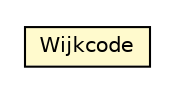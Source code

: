 #!/usr/local/bin/dot
#
# Class diagram 
# Generated by UMLGraph version R5_6-24-gf6e263 (http://www.umlgraph.org/)
#

digraph G {
	edge [fontname="Helvetica",fontsize=10,labelfontname="Helvetica",labelfontsize=10];
	node [fontname="Helvetica",fontsize=10,shape=plaintext];
	nodesep=0.25;
	ranksep=0.5;
	// nl.egem.stuf.sector.bg._0204.BRTTabel.Wijkcode
	c43988 [label=<<table title="nl.egem.stuf.sector.bg._0204.BRTTabel.Wijkcode" border="0" cellborder="1" cellspacing="0" cellpadding="2" port="p" bgcolor="lemonChiffon" href="./BRTTabel.Wijkcode.html">
		<tr><td><table border="0" cellspacing="0" cellpadding="1">
<tr><td align="center" balign="center"> Wijkcode </td></tr>
		</table></td></tr>
		</table>>, URL="./BRTTabel.Wijkcode.html", fontname="Helvetica", fontcolor="black", fontsize=10.0];
}


